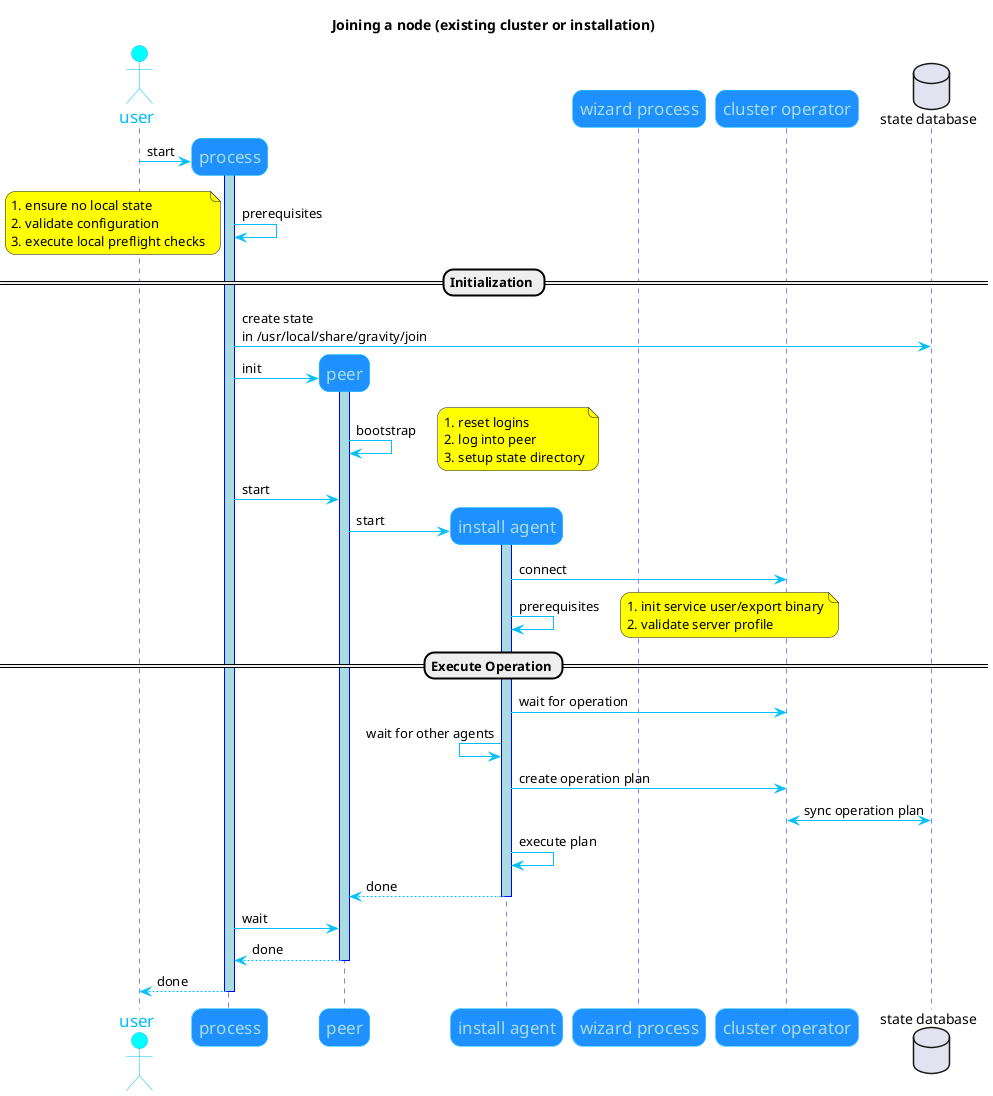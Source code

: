 @startuml
skinparam BackgroundColor #white
skinparam RoundCorner 20
skinparam note {
  BackgroundColor #yellow
}
skinparam sequence {
	ArrowColor DeepSkyBlue
	ActorBorderColor DeepSkyBlue
	LifeLineBorderColor blue
	LifeLineBackgroundColor #A9DCDF

	ParticipantBorderColor DeepSkyBlue
	ParticipantBackgroundColor DodgerBlue
	ParticipantFontName Consolas
	ParticipantFontSize 17
	ParticipantFontColor #A9DCDF

	ActorBackgroundColor aqua
	ActorFontColor DeepSkyBlue
	ActorFontSize 17
	ActorFontName Aapex
}

actor user
participant "wizard process" as W order 30
participant "cluster operator" as C order 40
database "state database" as db order 100


title Joining a node (existing cluster or installation)

create "process" as P
user -> P : start
activate P
P -> P : prerequisites
note left
  # ensure no local state
  # validate configuration
  # execute local preflight checks
end note

== Initialization ==

P -> db : create state\nin /usr/local/share/gravity/join

create "peer" as PP
P -> PP : init
activate PP
PP -> PP : bootstrap
note right
  # reset logins
  # log into peer
  # setup state directory
end note

P -> PP : start
create "install agent" as A
PP-> A : start
activate A
A -> C : connect
A -> A : prerequisites
note right
  # init service user/export binary
  # validate server profile
end note

== Execute Operation ==

A -> C : wait for operation
A <- A : wait for other agents
A -> C : create operation plan
db <-> C : sync operation plan
A -> A : execute plan
return done

P -> PP : wait

return done
return done

@enduml
